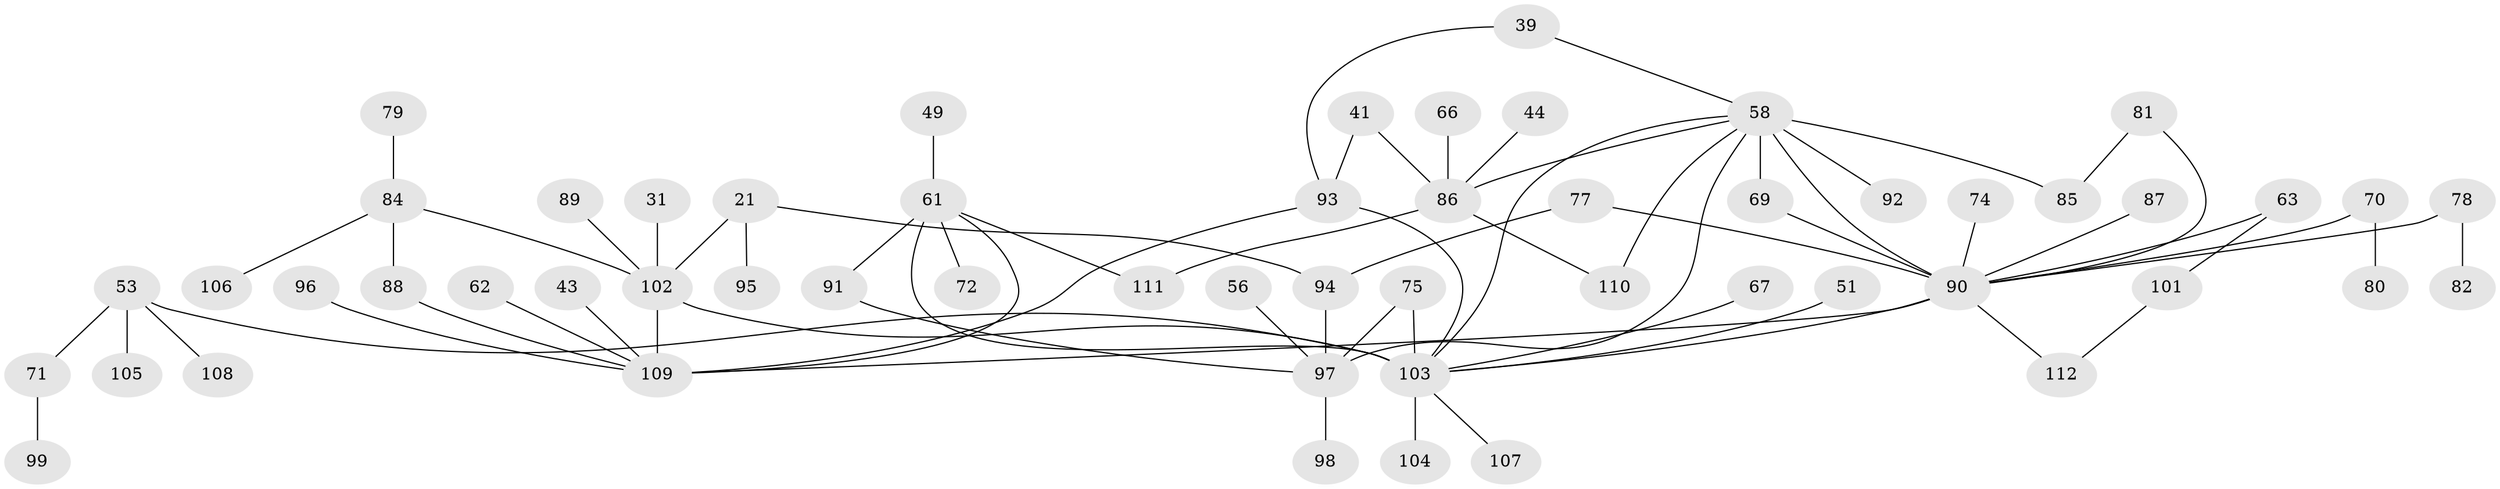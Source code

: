 // original degree distribution, {10: 0.008928571428571428, 5: 0.026785714285714284, 9: 0.017857142857142856, 4: 0.16964285714285715, 2: 0.2857142857142857, 3: 0.22321428571428573, 1: 0.26785714285714285}
// Generated by graph-tools (version 1.1) at 2025/45/03/04/25 21:45:38]
// undirected, 56 vertices, 71 edges
graph export_dot {
graph [start="1"]
  node [color=gray90,style=filled];
  21 [super="+15"];
  31;
  39;
  41 [super="+36"];
  43;
  44;
  49;
  51;
  53;
  56;
  58 [super="+4+57"];
  61 [super="+55+50"];
  62;
  63;
  66 [super="+64"];
  67;
  69 [super="+17"];
  70;
  71;
  72;
  74;
  75 [super="+22"];
  77;
  78;
  79;
  80;
  81;
  82;
  84 [super="+32"];
  85;
  86 [super="+54+68"];
  87;
  88;
  89;
  90 [super="+59+45+35+38"];
  91 [super="+47"];
  92 [super="+12"];
  93 [super="+25"];
  94 [super="+73"];
  95;
  96 [super="+65"];
  97 [super="+13+83"];
  98;
  99;
  101;
  102 [super="+60+76+100+1"];
  103 [super="+7+19+30+20"];
  104;
  105;
  106;
  107;
  108;
  109 [super="+28+10"];
  110;
  111;
  112;
  21 -- 95;
  21 -- 94;
  21 -- 102 [weight=2];
  31 -- 102;
  39 -- 93;
  39 -- 58;
  41 -- 93;
  41 -- 86;
  43 -- 109;
  44 -- 86;
  49 -- 61;
  51 -- 103;
  53 -- 71;
  53 -- 105;
  53 -- 108;
  53 -- 103;
  56 -- 97;
  58 -- 110;
  58 -- 69 [weight=3];
  58 -- 97;
  58 -- 103 [weight=2];
  58 -- 85;
  58 -- 86;
  58 -- 92;
  58 -- 90 [weight=2];
  61 -- 103 [weight=2];
  61 -- 72;
  61 -- 111;
  61 -- 109;
  61 -- 91;
  62 -- 109;
  63 -- 101;
  63 -- 90;
  66 -- 86 [weight=3];
  67 -- 103;
  69 -- 90;
  70 -- 80;
  70 -- 90;
  71 -- 99;
  74 -- 90;
  75 -- 103 [weight=2];
  75 -- 97 [weight=2];
  77 -- 94;
  77 -- 90;
  78 -- 82;
  78 -- 90;
  79 -- 84;
  81 -- 85;
  81 -- 90;
  84 -- 88;
  84 -- 106;
  84 -- 102;
  86 -- 110;
  86 -- 111;
  87 -- 90;
  88 -- 109;
  89 -- 102;
  90 -- 103 [weight=2];
  90 -- 112;
  90 -- 109;
  91 -- 97;
  93 -- 103;
  93 -- 109;
  94 -- 97 [weight=2];
  96 -- 109 [weight=2];
  97 -- 98;
  101 -- 112;
  102 -- 109 [weight=3];
  102 -- 103 [weight=3];
  103 -- 104;
  103 -- 107;
}
